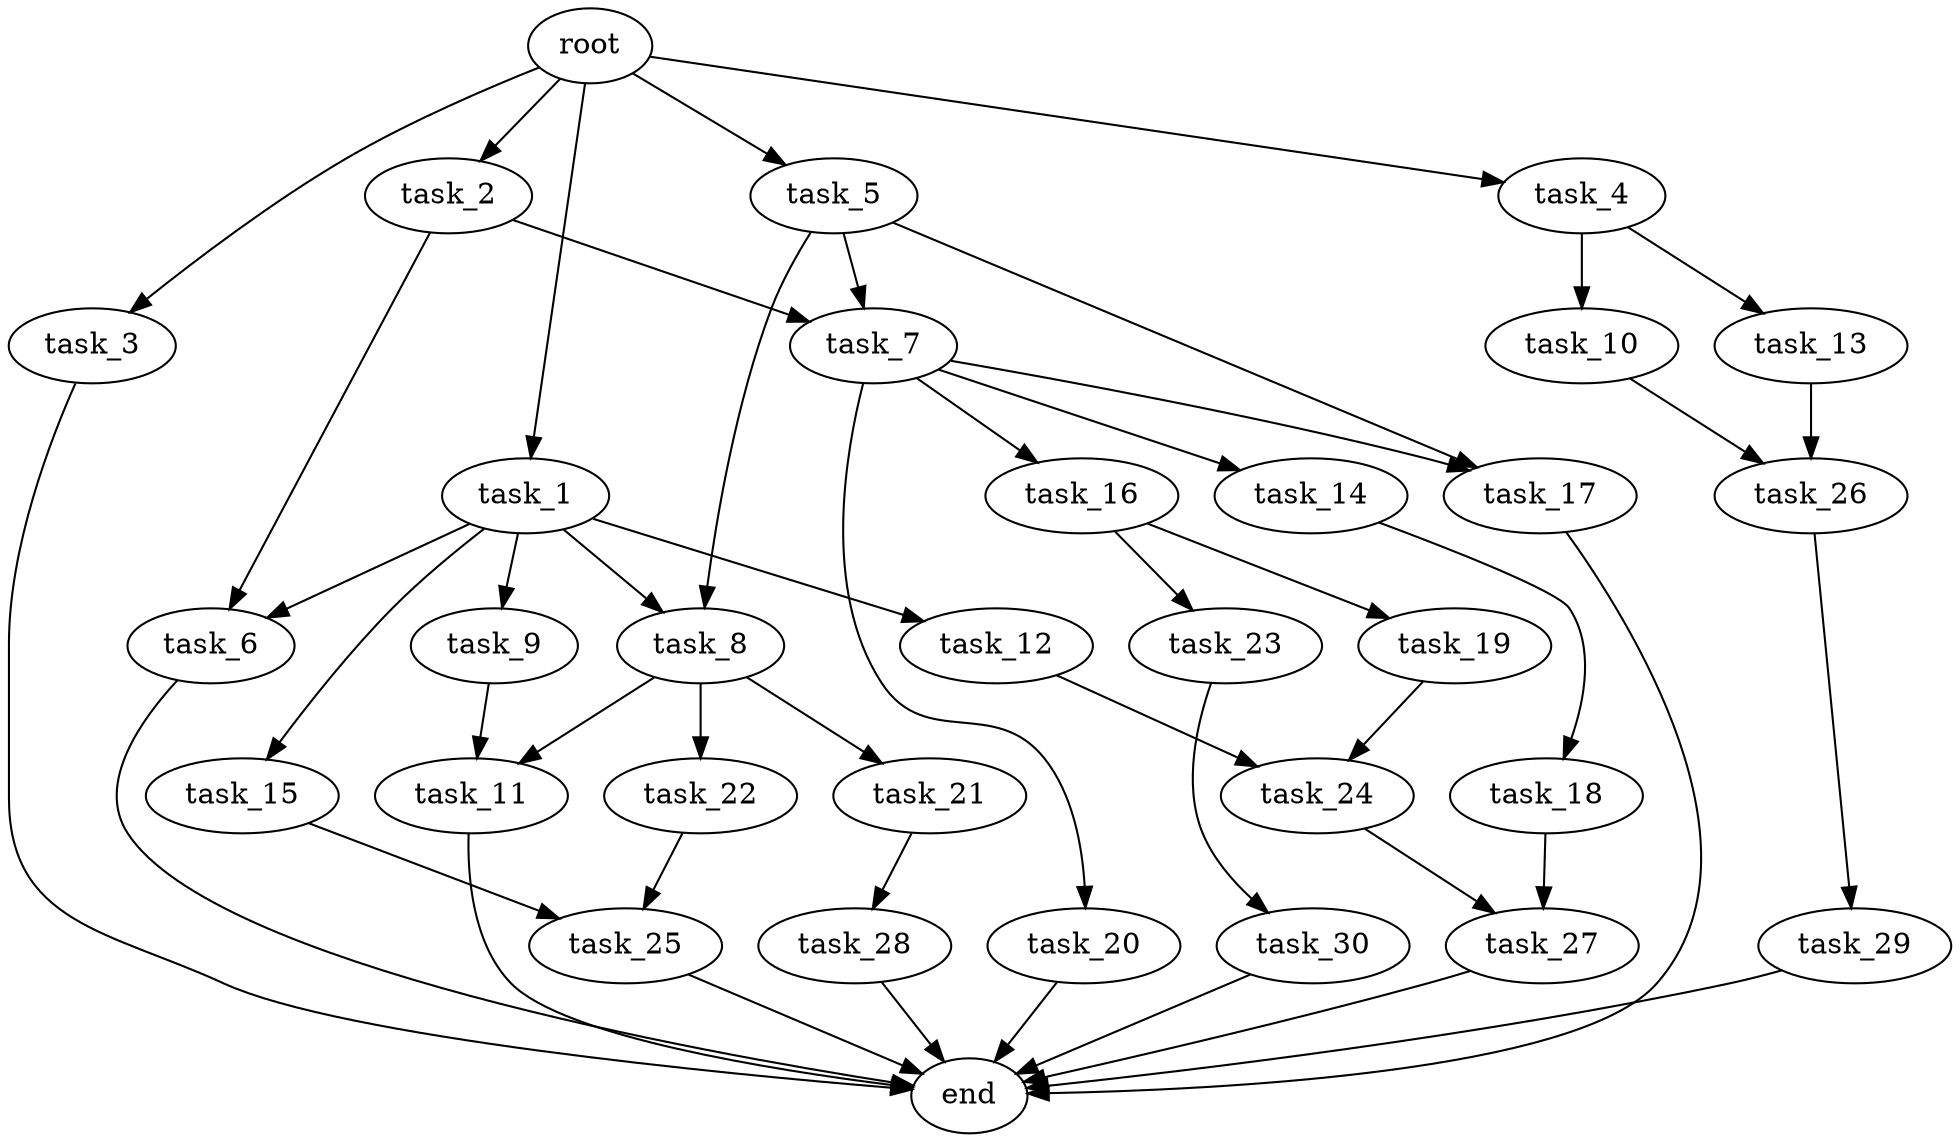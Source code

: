 digraph G {
  root [size="0.000000e+00"];
  task_1 [size="8.261558e+10"];
  task_2 [size="4.495110e+10"];
  task_3 [size="9.239182e+10"];
  task_4 [size="1.777089e+10"];
  task_5 [size="2.884790e+10"];
  task_6 [size="5.327124e+10"];
  task_7 [size="3.341214e+10"];
  task_8 [size="4.640751e+10"];
  task_9 [size="1.723534e+10"];
  task_10 [size="9.072902e+10"];
  task_11 [size="3.834151e+10"];
  task_12 [size="6.531389e+10"];
  task_13 [size="9.742500e+10"];
  task_14 [size="4.103528e+10"];
  task_15 [size="6.364532e+10"];
  task_16 [size="6.189141e+10"];
  task_17 [size="1.386582e+10"];
  task_18 [size="6.199583e+10"];
  task_19 [size="9.989100e+10"];
  task_20 [size="5.996082e+10"];
  task_21 [size="7.321748e+10"];
  task_22 [size="9.454945e+10"];
  task_23 [size="3.250878e+10"];
  task_24 [size="2.500158e+10"];
  task_25 [size="5.693492e+10"];
  task_26 [size="4.719664e+10"];
  task_27 [size="9.105734e+09"];
  task_28 [size="3.703589e+10"];
  task_29 [size="7.429911e+10"];
  task_30 [size="8.835241e+10"];
  end [size="0.000000e+00"];

  root -> task_1 [size="1.000000e-12"];
  root -> task_2 [size="1.000000e-12"];
  root -> task_3 [size="1.000000e-12"];
  root -> task_4 [size="1.000000e-12"];
  root -> task_5 [size="1.000000e-12"];
  task_1 -> task_6 [size="2.663562e+08"];
  task_1 -> task_8 [size="2.320375e+08"];
  task_1 -> task_9 [size="1.723534e+08"];
  task_1 -> task_12 [size="6.531389e+08"];
  task_1 -> task_15 [size="6.364532e+08"];
  task_2 -> task_6 [size="2.663562e+08"];
  task_2 -> task_7 [size="1.670607e+08"];
  task_3 -> end [size="1.000000e-12"];
  task_4 -> task_10 [size="9.072902e+08"];
  task_4 -> task_13 [size="9.742500e+08"];
  task_5 -> task_7 [size="1.670607e+08"];
  task_5 -> task_8 [size="2.320375e+08"];
  task_5 -> task_17 [size="6.932909e+07"];
  task_6 -> end [size="1.000000e-12"];
  task_7 -> task_14 [size="4.103528e+08"];
  task_7 -> task_16 [size="6.189141e+08"];
  task_7 -> task_17 [size="6.932909e+07"];
  task_7 -> task_20 [size="5.996082e+08"];
  task_8 -> task_11 [size="1.917075e+08"];
  task_8 -> task_21 [size="7.321748e+08"];
  task_8 -> task_22 [size="9.454945e+08"];
  task_9 -> task_11 [size="1.917075e+08"];
  task_10 -> task_26 [size="2.359832e+08"];
  task_11 -> end [size="1.000000e-12"];
  task_12 -> task_24 [size="1.250079e+08"];
  task_13 -> task_26 [size="2.359832e+08"];
  task_14 -> task_18 [size="6.199583e+08"];
  task_15 -> task_25 [size="2.846746e+08"];
  task_16 -> task_19 [size="9.989100e+08"];
  task_16 -> task_23 [size="3.250878e+08"];
  task_17 -> end [size="1.000000e-12"];
  task_18 -> task_27 [size="4.552867e+07"];
  task_19 -> task_24 [size="1.250079e+08"];
  task_20 -> end [size="1.000000e-12"];
  task_21 -> task_28 [size="3.703589e+08"];
  task_22 -> task_25 [size="2.846746e+08"];
  task_23 -> task_30 [size="8.835241e+08"];
  task_24 -> task_27 [size="4.552867e+07"];
  task_25 -> end [size="1.000000e-12"];
  task_26 -> task_29 [size="7.429911e+08"];
  task_27 -> end [size="1.000000e-12"];
  task_28 -> end [size="1.000000e-12"];
  task_29 -> end [size="1.000000e-12"];
  task_30 -> end [size="1.000000e-12"];
}
